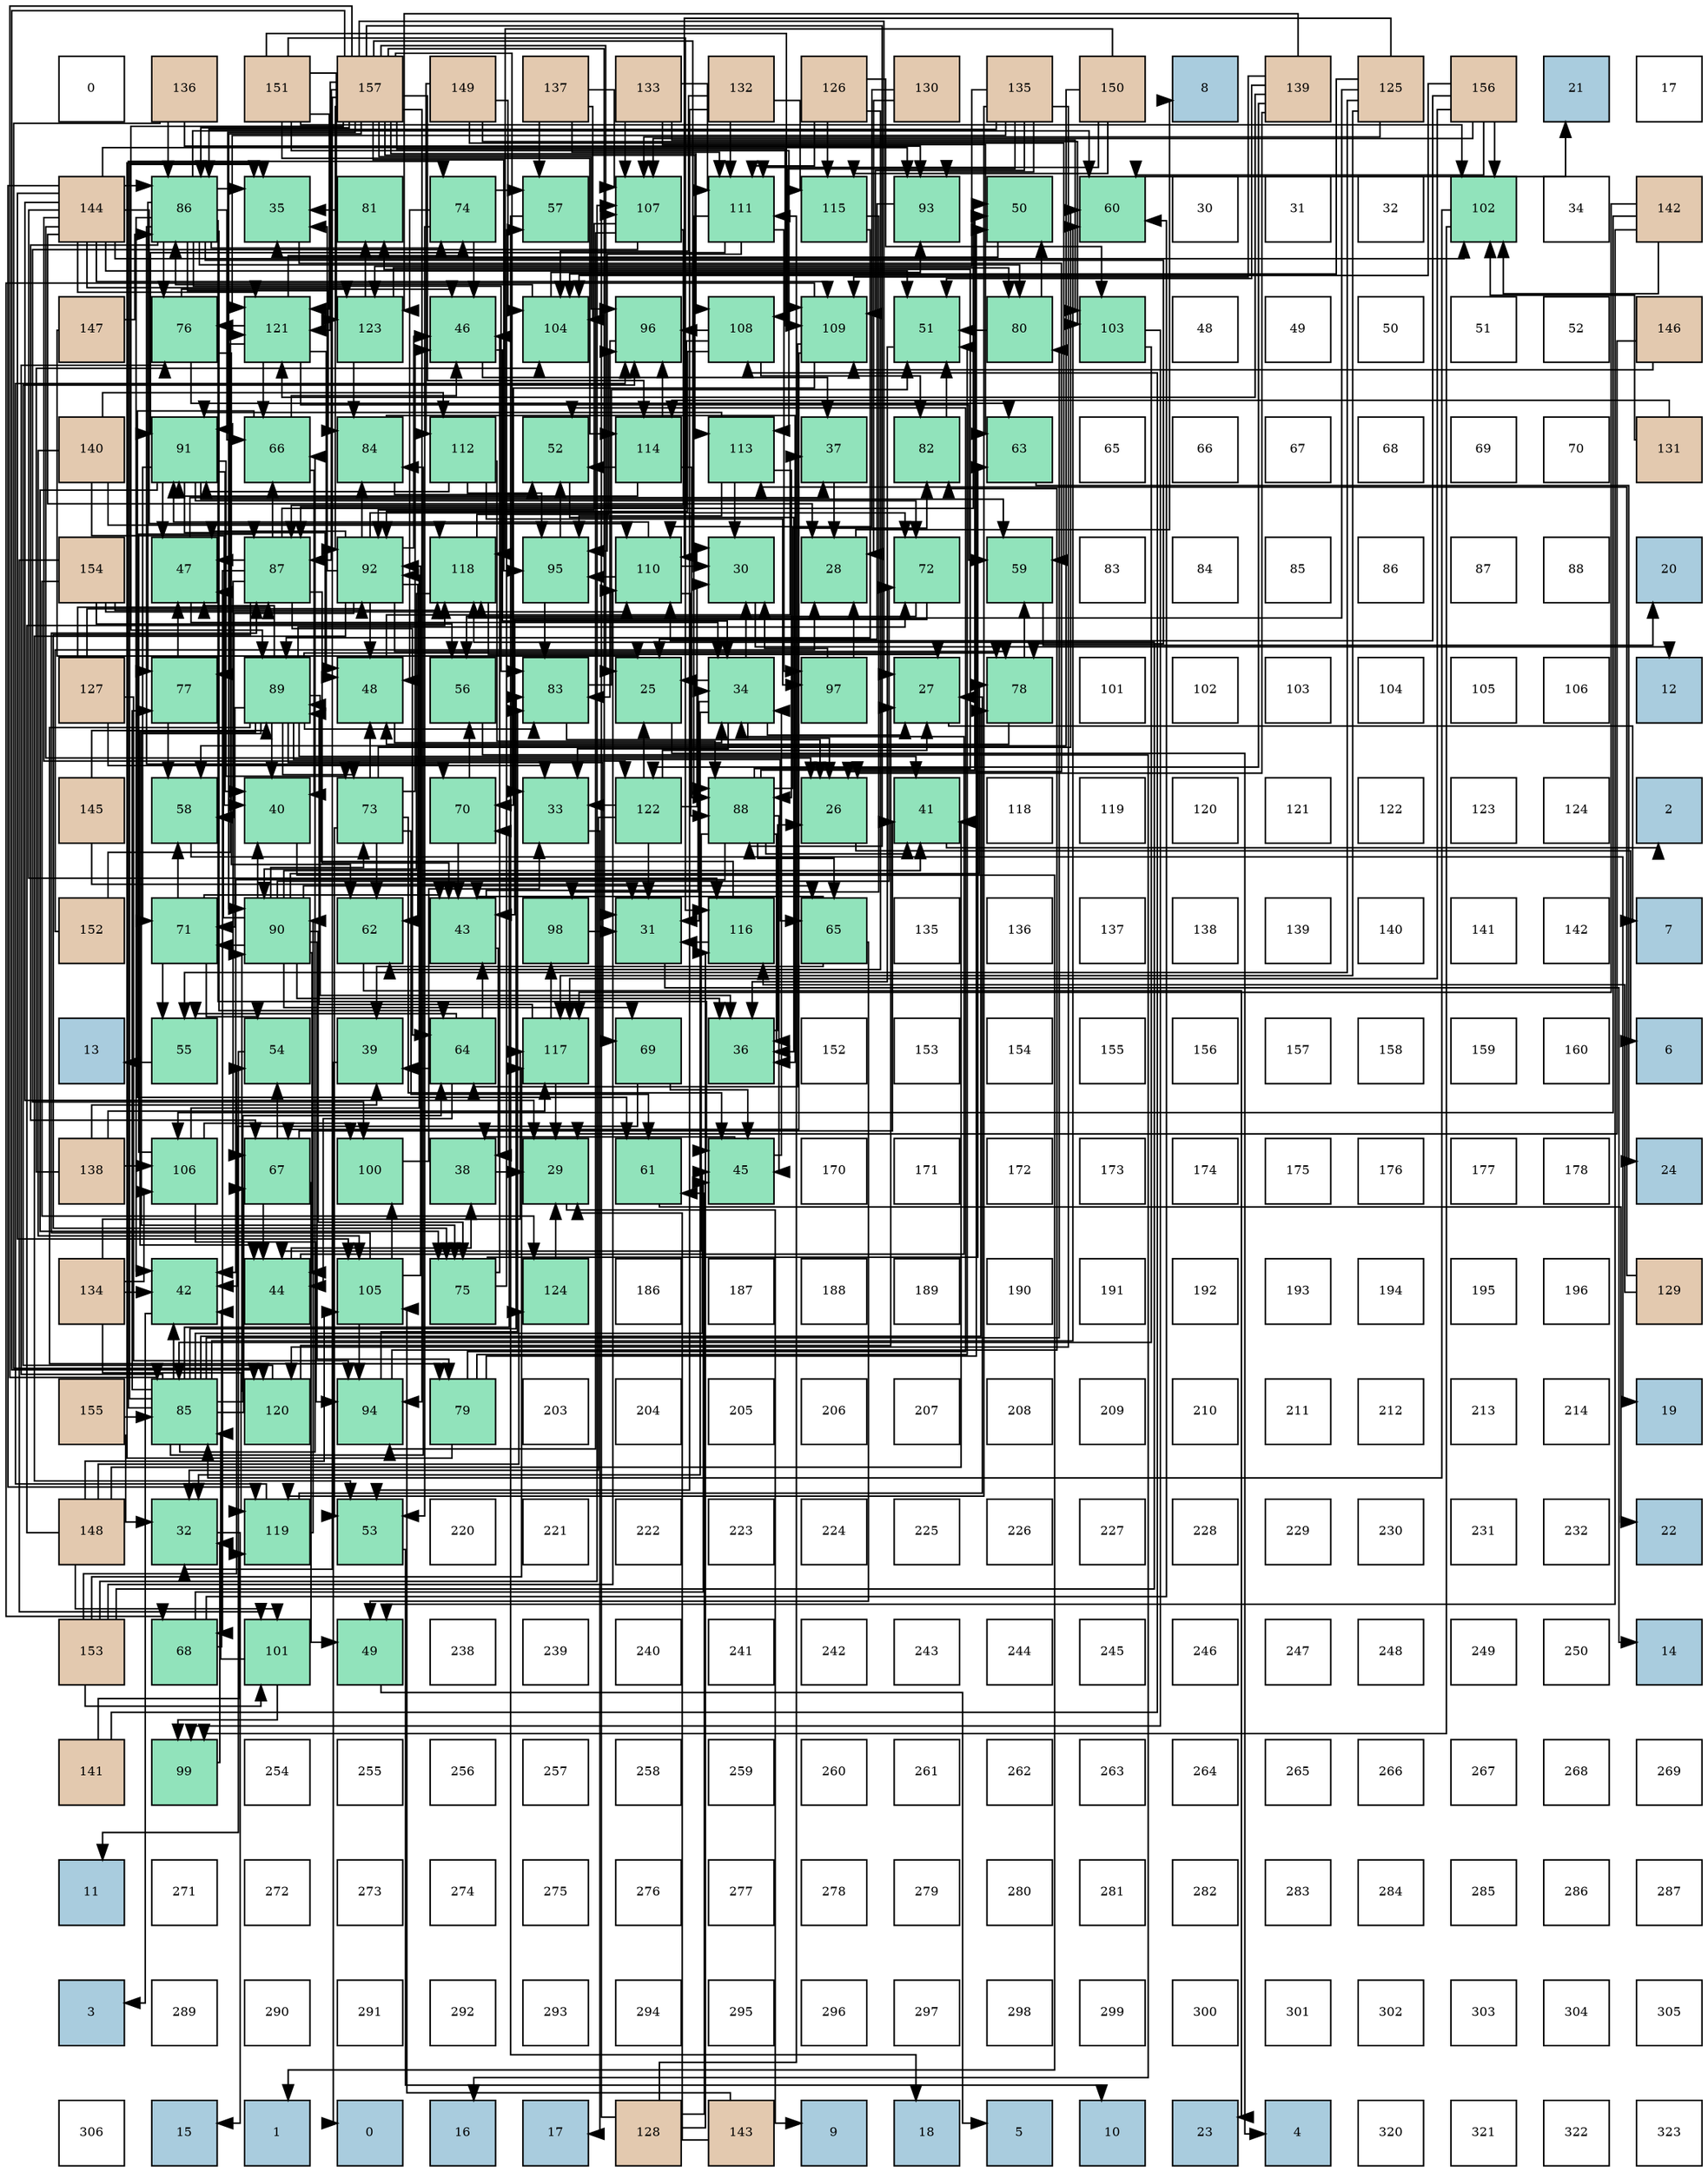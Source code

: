 digraph layout{
 rankdir=TB;
 splines=ortho;
 node [style=filled shape=square fixedsize=true width=0.6];
0[label="0", fontsize=8, fillcolor="#ffffff"];
1[label="136", fontsize=8, fillcolor="#e3c9af"];
2[label="151", fontsize=8, fillcolor="#e3c9af"];
3[label="157", fontsize=8, fillcolor="#e3c9af"];
4[label="149", fontsize=8, fillcolor="#e3c9af"];
5[label="137", fontsize=8, fillcolor="#e3c9af"];
6[label="133", fontsize=8, fillcolor="#e3c9af"];
7[label="132", fontsize=8, fillcolor="#e3c9af"];
8[label="126", fontsize=8, fillcolor="#e3c9af"];
9[label="130", fontsize=8, fillcolor="#e3c9af"];
10[label="135", fontsize=8, fillcolor="#e3c9af"];
11[label="150", fontsize=8, fillcolor="#e3c9af"];
12[label="8", fontsize=8, fillcolor="#a9ccde"];
13[label="139", fontsize=8, fillcolor="#e3c9af"];
14[label="125", fontsize=8, fillcolor="#e3c9af"];
15[label="156", fontsize=8, fillcolor="#e3c9af"];
16[label="21", fontsize=8, fillcolor="#a9ccde"];
17[label="17", fontsize=8, fillcolor="#ffffff"];
18[label="144", fontsize=8, fillcolor="#e3c9af"];
19[label="86", fontsize=8, fillcolor="#91e3bb"];
20[label="35", fontsize=8, fillcolor="#91e3bb"];
21[label="81", fontsize=8, fillcolor="#91e3bb"];
22[label="74", fontsize=8, fillcolor="#91e3bb"];
23[label="57", fontsize=8, fillcolor="#91e3bb"];
24[label="107", fontsize=8, fillcolor="#91e3bb"];
25[label="111", fontsize=8, fillcolor="#91e3bb"];
26[label="115", fontsize=8, fillcolor="#91e3bb"];
27[label="93", fontsize=8, fillcolor="#91e3bb"];
28[label="50", fontsize=8, fillcolor="#91e3bb"];
29[label="60", fontsize=8, fillcolor="#91e3bb"];
30[label="30", fontsize=8, fillcolor="#ffffff"];
31[label="31", fontsize=8, fillcolor="#ffffff"];
32[label="32", fontsize=8, fillcolor="#ffffff"];
33[label="102", fontsize=8, fillcolor="#91e3bb"];
34[label="34", fontsize=8, fillcolor="#ffffff"];
35[label="142", fontsize=8, fillcolor="#e3c9af"];
36[label="147", fontsize=8, fillcolor="#e3c9af"];
37[label="76", fontsize=8, fillcolor="#91e3bb"];
38[label="121", fontsize=8, fillcolor="#91e3bb"];
39[label="123", fontsize=8, fillcolor="#91e3bb"];
40[label="46", fontsize=8, fillcolor="#91e3bb"];
41[label="104", fontsize=8, fillcolor="#91e3bb"];
42[label="96", fontsize=8, fillcolor="#91e3bb"];
43[label="108", fontsize=8, fillcolor="#91e3bb"];
44[label="109", fontsize=8, fillcolor="#91e3bb"];
45[label="51", fontsize=8, fillcolor="#91e3bb"];
46[label="80", fontsize=8, fillcolor="#91e3bb"];
47[label="103", fontsize=8, fillcolor="#91e3bb"];
48[label="48", fontsize=8, fillcolor="#ffffff"];
49[label="49", fontsize=8, fillcolor="#ffffff"];
50[label="50", fontsize=8, fillcolor="#ffffff"];
51[label="51", fontsize=8, fillcolor="#ffffff"];
52[label="52", fontsize=8, fillcolor="#ffffff"];
53[label="146", fontsize=8, fillcolor="#e3c9af"];
54[label="140", fontsize=8, fillcolor="#e3c9af"];
55[label="91", fontsize=8, fillcolor="#91e3bb"];
56[label="66", fontsize=8, fillcolor="#91e3bb"];
57[label="84", fontsize=8, fillcolor="#91e3bb"];
58[label="112", fontsize=8, fillcolor="#91e3bb"];
59[label="52", fontsize=8, fillcolor="#91e3bb"];
60[label="114", fontsize=8, fillcolor="#91e3bb"];
61[label="113", fontsize=8, fillcolor="#91e3bb"];
62[label="37", fontsize=8, fillcolor="#91e3bb"];
63[label="82", fontsize=8, fillcolor="#91e3bb"];
64[label="63", fontsize=8, fillcolor="#91e3bb"];
65[label="65", fontsize=8, fillcolor="#ffffff"];
66[label="66", fontsize=8, fillcolor="#ffffff"];
67[label="67", fontsize=8, fillcolor="#ffffff"];
68[label="68", fontsize=8, fillcolor="#ffffff"];
69[label="69", fontsize=8, fillcolor="#ffffff"];
70[label="70", fontsize=8, fillcolor="#ffffff"];
71[label="131", fontsize=8, fillcolor="#e3c9af"];
72[label="154", fontsize=8, fillcolor="#e3c9af"];
73[label="47", fontsize=8, fillcolor="#91e3bb"];
74[label="87", fontsize=8, fillcolor="#91e3bb"];
75[label="92", fontsize=8, fillcolor="#91e3bb"];
76[label="118", fontsize=8, fillcolor="#91e3bb"];
77[label="95", fontsize=8, fillcolor="#91e3bb"];
78[label="110", fontsize=8, fillcolor="#91e3bb"];
79[label="30", fontsize=8, fillcolor="#91e3bb"];
80[label="28", fontsize=8, fillcolor="#91e3bb"];
81[label="72", fontsize=8, fillcolor="#91e3bb"];
82[label="59", fontsize=8, fillcolor="#91e3bb"];
83[label="83", fontsize=8, fillcolor="#ffffff"];
84[label="84", fontsize=8, fillcolor="#ffffff"];
85[label="85", fontsize=8, fillcolor="#ffffff"];
86[label="86", fontsize=8, fillcolor="#ffffff"];
87[label="87", fontsize=8, fillcolor="#ffffff"];
88[label="88", fontsize=8, fillcolor="#ffffff"];
89[label="20", fontsize=8, fillcolor="#a9ccde"];
90[label="127", fontsize=8, fillcolor="#e3c9af"];
91[label="77", fontsize=8, fillcolor="#91e3bb"];
92[label="89", fontsize=8, fillcolor="#91e3bb"];
93[label="48", fontsize=8, fillcolor="#91e3bb"];
94[label="56", fontsize=8, fillcolor="#91e3bb"];
95[label="83", fontsize=8, fillcolor="#91e3bb"];
96[label="25", fontsize=8, fillcolor="#91e3bb"];
97[label="34", fontsize=8, fillcolor="#91e3bb"];
98[label="97", fontsize=8, fillcolor="#91e3bb"];
99[label="27", fontsize=8, fillcolor="#91e3bb"];
100[label="78", fontsize=8, fillcolor="#91e3bb"];
101[label="101", fontsize=8, fillcolor="#ffffff"];
102[label="102", fontsize=8, fillcolor="#ffffff"];
103[label="103", fontsize=8, fillcolor="#ffffff"];
104[label="104", fontsize=8, fillcolor="#ffffff"];
105[label="105", fontsize=8, fillcolor="#ffffff"];
106[label="106", fontsize=8, fillcolor="#ffffff"];
107[label="12", fontsize=8, fillcolor="#a9ccde"];
108[label="145", fontsize=8, fillcolor="#e3c9af"];
109[label="58", fontsize=8, fillcolor="#91e3bb"];
110[label="40", fontsize=8, fillcolor="#91e3bb"];
111[label="73", fontsize=8, fillcolor="#91e3bb"];
112[label="70", fontsize=8, fillcolor="#91e3bb"];
113[label="33", fontsize=8, fillcolor="#91e3bb"];
114[label="122", fontsize=8, fillcolor="#91e3bb"];
115[label="88", fontsize=8, fillcolor="#91e3bb"];
116[label="26", fontsize=8, fillcolor="#91e3bb"];
117[label="41", fontsize=8, fillcolor="#91e3bb"];
118[label="118", fontsize=8, fillcolor="#ffffff"];
119[label="119", fontsize=8, fillcolor="#ffffff"];
120[label="120", fontsize=8, fillcolor="#ffffff"];
121[label="121", fontsize=8, fillcolor="#ffffff"];
122[label="122", fontsize=8, fillcolor="#ffffff"];
123[label="123", fontsize=8, fillcolor="#ffffff"];
124[label="124", fontsize=8, fillcolor="#ffffff"];
125[label="2", fontsize=8, fillcolor="#a9ccde"];
126[label="152", fontsize=8, fillcolor="#e3c9af"];
127[label="71", fontsize=8, fillcolor="#91e3bb"];
128[label="90", fontsize=8, fillcolor="#91e3bb"];
129[label="62", fontsize=8, fillcolor="#91e3bb"];
130[label="43", fontsize=8, fillcolor="#91e3bb"];
131[label="98", fontsize=8, fillcolor="#91e3bb"];
132[label="31", fontsize=8, fillcolor="#91e3bb"];
133[label="116", fontsize=8, fillcolor="#91e3bb"];
134[label="65", fontsize=8, fillcolor="#91e3bb"];
135[label="135", fontsize=8, fillcolor="#ffffff"];
136[label="136", fontsize=8, fillcolor="#ffffff"];
137[label="137", fontsize=8, fillcolor="#ffffff"];
138[label="138", fontsize=8, fillcolor="#ffffff"];
139[label="139", fontsize=8, fillcolor="#ffffff"];
140[label="140", fontsize=8, fillcolor="#ffffff"];
141[label="141", fontsize=8, fillcolor="#ffffff"];
142[label="142", fontsize=8, fillcolor="#ffffff"];
143[label="7", fontsize=8, fillcolor="#a9ccde"];
144[label="13", fontsize=8, fillcolor="#a9ccde"];
145[label="55", fontsize=8, fillcolor="#91e3bb"];
146[label="54", fontsize=8, fillcolor="#91e3bb"];
147[label="39", fontsize=8, fillcolor="#91e3bb"];
148[label="64", fontsize=8, fillcolor="#91e3bb"];
149[label="117", fontsize=8, fillcolor="#91e3bb"];
150[label="69", fontsize=8, fillcolor="#91e3bb"];
151[label="36", fontsize=8, fillcolor="#91e3bb"];
152[label="152", fontsize=8, fillcolor="#ffffff"];
153[label="153", fontsize=8, fillcolor="#ffffff"];
154[label="154", fontsize=8, fillcolor="#ffffff"];
155[label="155", fontsize=8, fillcolor="#ffffff"];
156[label="156", fontsize=8, fillcolor="#ffffff"];
157[label="157", fontsize=8, fillcolor="#ffffff"];
158[label="158", fontsize=8, fillcolor="#ffffff"];
159[label="159", fontsize=8, fillcolor="#ffffff"];
160[label="160", fontsize=8, fillcolor="#ffffff"];
161[label="6", fontsize=8, fillcolor="#a9ccde"];
162[label="138", fontsize=8, fillcolor="#e3c9af"];
163[label="106", fontsize=8, fillcolor="#91e3bb"];
164[label="67", fontsize=8, fillcolor="#91e3bb"];
165[label="100", fontsize=8, fillcolor="#91e3bb"];
166[label="38", fontsize=8, fillcolor="#91e3bb"];
167[label="29", fontsize=8, fillcolor="#91e3bb"];
168[label="61", fontsize=8, fillcolor="#91e3bb"];
169[label="45", fontsize=8, fillcolor="#91e3bb"];
170[label="170", fontsize=8, fillcolor="#ffffff"];
171[label="171", fontsize=8, fillcolor="#ffffff"];
172[label="172", fontsize=8, fillcolor="#ffffff"];
173[label="173", fontsize=8, fillcolor="#ffffff"];
174[label="174", fontsize=8, fillcolor="#ffffff"];
175[label="175", fontsize=8, fillcolor="#ffffff"];
176[label="176", fontsize=8, fillcolor="#ffffff"];
177[label="177", fontsize=8, fillcolor="#ffffff"];
178[label="178", fontsize=8, fillcolor="#ffffff"];
179[label="24", fontsize=8, fillcolor="#a9ccde"];
180[label="134", fontsize=8, fillcolor="#e3c9af"];
181[label="42", fontsize=8, fillcolor="#91e3bb"];
182[label="44", fontsize=8, fillcolor="#91e3bb"];
183[label="105", fontsize=8, fillcolor="#91e3bb"];
184[label="75", fontsize=8, fillcolor="#91e3bb"];
185[label="124", fontsize=8, fillcolor="#91e3bb"];
186[label="186", fontsize=8, fillcolor="#ffffff"];
187[label="187", fontsize=8, fillcolor="#ffffff"];
188[label="188", fontsize=8, fillcolor="#ffffff"];
189[label="189", fontsize=8, fillcolor="#ffffff"];
190[label="190", fontsize=8, fillcolor="#ffffff"];
191[label="191", fontsize=8, fillcolor="#ffffff"];
192[label="192", fontsize=8, fillcolor="#ffffff"];
193[label="193", fontsize=8, fillcolor="#ffffff"];
194[label="194", fontsize=8, fillcolor="#ffffff"];
195[label="195", fontsize=8, fillcolor="#ffffff"];
196[label="196", fontsize=8, fillcolor="#ffffff"];
197[label="129", fontsize=8, fillcolor="#e3c9af"];
198[label="155", fontsize=8, fillcolor="#e3c9af"];
199[label="85", fontsize=8, fillcolor="#91e3bb"];
200[label="120", fontsize=8, fillcolor="#91e3bb"];
201[label="94", fontsize=8, fillcolor="#91e3bb"];
202[label="79", fontsize=8, fillcolor="#91e3bb"];
203[label="203", fontsize=8, fillcolor="#ffffff"];
204[label="204", fontsize=8, fillcolor="#ffffff"];
205[label="205", fontsize=8, fillcolor="#ffffff"];
206[label="206", fontsize=8, fillcolor="#ffffff"];
207[label="207", fontsize=8, fillcolor="#ffffff"];
208[label="208", fontsize=8, fillcolor="#ffffff"];
209[label="209", fontsize=8, fillcolor="#ffffff"];
210[label="210", fontsize=8, fillcolor="#ffffff"];
211[label="211", fontsize=8, fillcolor="#ffffff"];
212[label="212", fontsize=8, fillcolor="#ffffff"];
213[label="213", fontsize=8, fillcolor="#ffffff"];
214[label="214", fontsize=8, fillcolor="#ffffff"];
215[label="19", fontsize=8, fillcolor="#a9ccde"];
216[label="148", fontsize=8, fillcolor="#e3c9af"];
217[label="32", fontsize=8, fillcolor="#91e3bb"];
218[label="119", fontsize=8, fillcolor="#91e3bb"];
219[label="53", fontsize=8, fillcolor="#91e3bb"];
220[label="220", fontsize=8, fillcolor="#ffffff"];
221[label="221", fontsize=8, fillcolor="#ffffff"];
222[label="222", fontsize=8, fillcolor="#ffffff"];
223[label="223", fontsize=8, fillcolor="#ffffff"];
224[label="224", fontsize=8, fillcolor="#ffffff"];
225[label="225", fontsize=8, fillcolor="#ffffff"];
226[label="226", fontsize=8, fillcolor="#ffffff"];
227[label="227", fontsize=8, fillcolor="#ffffff"];
228[label="228", fontsize=8, fillcolor="#ffffff"];
229[label="229", fontsize=8, fillcolor="#ffffff"];
230[label="230", fontsize=8, fillcolor="#ffffff"];
231[label="231", fontsize=8, fillcolor="#ffffff"];
232[label="232", fontsize=8, fillcolor="#ffffff"];
233[label="22", fontsize=8, fillcolor="#a9ccde"];
234[label="153", fontsize=8, fillcolor="#e3c9af"];
235[label="68", fontsize=8, fillcolor="#91e3bb"];
236[label="101", fontsize=8, fillcolor="#91e3bb"];
237[label="49", fontsize=8, fillcolor="#91e3bb"];
238[label="238", fontsize=8, fillcolor="#ffffff"];
239[label="239", fontsize=8, fillcolor="#ffffff"];
240[label="240", fontsize=8, fillcolor="#ffffff"];
241[label="241", fontsize=8, fillcolor="#ffffff"];
242[label="242", fontsize=8, fillcolor="#ffffff"];
243[label="243", fontsize=8, fillcolor="#ffffff"];
244[label="244", fontsize=8, fillcolor="#ffffff"];
245[label="245", fontsize=8, fillcolor="#ffffff"];
246[label="246", fontsize=8, fillcolor="#ffffff"];
247[label="247", fontsize=8, fillcolor="#ffffff"];
248[label="248", fontsize=8, fillcolor="#ffffff"];
249[label="249", fontsize=8, fillcolor="#ffffff"];
250[label="250", fontsize=8, fillcolor="#ffffff"];
251[label="14", fontsize=8, fillcolor="#a9ccde"];
252[label="141", fontsize=8, fillcolor="#e3c9af"];
253[label="99", fontsize=8, fillcolor="#91e3bb"];
254[label="254", fontsize=8, fillcolor="#ffffff"];
255[label="255", fontsize=8, fillcolor="#ffffff"];
256[label="256", fontsize=8, fillcolor="#ffffff"];
257[label="257", fontsize=8, fillcolor="#ffffff"];
258[label="258", fontsize=8, fillcolor="#ffffff"];
259[label="259", fontsize=8, fillcolor="#ffffff"];
260[label="260", fontsize=8, fillcolor="#ffffff"];
261[label="261", fontsize=8, fillcolor="#ffffff"];
262[label="262", fontsize=8, fillcolor="#ffffff"];
263[label="263", fontsize=8, fillcolor="#ffffff"];
264[label="264", fontsize=8, fillcolor="#ffffff"];
265[label="265", fontsize=8, fillcolor="#ffffff"];
266[label="266", fontsize=8, fillcolor="#ffffff"];
267[label="267", fontsize=8, fillcolor="#ffffff"];
268[label="268", fontsize=8, fillcolor="#ffffff"];
269[label="269", fontsize=8, fillcolor="#ffffff"];
270[label="11", fontsize=8, fillcolor="#a9ccde"];
271[label="271", fontsize=8, fillcolor="#ffffff"];
272[label="272", fontsize=8, fillcolor="#ffffff"];
273[label="273", fontsize=8, fillcolor="#ffffff"];
274[label="274", fontsize=8, fillcolor="#ffffff"];
275[label="275", fontsize=8, fillcolor="#ffffff"];
276[label="276", fontsize=8, fillcolor="#ffffff"];
277[label="277", fontsize=8, fillcolor="#ffffff"];
278[label="278", fontsize=8, fillcolor="#ffffff"];
279[label="279", fontsize=8, fillcolor="#ffffff"];
280[label="280", fontsize=8, fillcolor="#ffffff"];
281[label="281", fontsize=8, fillcolor="#ffffff"];
282[label="282", fontsize=8, fillcolor="#ffffff"];
283[label="283", fontsize=8, fillcolor="#ffffff"];
284[label="284", fontsize=8, fillcolor="#ffffff"];
285[label="285", fontsize=8, fillcolor="#ffffff"];
286[label="286", fontsize=8, fillcolor="#ffffff"];
287[label="287", fontsize=8, fillcolor="#ffffff"];
288[label="3", fontsize=8, fillcolor="#a9ccde"];
289[label="289", fontsize=8, fillcolor="#ffffff"];
290[label="290", fontsize=8, fillcolor="#ffffff"];
291[label="291", fontsize=8, fillcolor="#ffffff"];
292[label="292", fontsize=8, fillcolor="#ffffff"];
293[label="293", fontsize=8, fillcolor="#ffffff"];
294[label="294", fontsize=8, fillcolor="#ffffff"];
295[label="295", fontsize=8, fillcolor="#ffffff"];
296[label="296", fontsize=8, fillcolor="#ffffff"];
297[label="297", fontsize=8, fillcolor="#ffffff"];
298[label="298", fontsize=8, fillcolor="#ffffff"];
299[label="299", fontsize=8, fillcolor="#ffffff"];
300[label="300", fontsize=8, fillcolor="#ffffff"];
301[label="301", fontsize=8, fillcolor="#ffffff"];
302[label="302", fontsize=8, fillcolor="#ffffff"];
303[label="303", fontsize=8, fillcolor="#ffffff"];
304[label="304", fontsize=8, fillcolor="#ffffff"];
305[label="305", fontsize=8, fillcolor="#ffffff"];
306[label="306", fontsize=8, fillcolor="#ffffff"];
307[label="15", fontsize=8, fillcolor="#a9ccde"];
308[label="1", fontsize=8, fillcolor="#a9ccde"];
309[label="0", fontsize=8, fillcolor="#a9ccde"];
310[label="16", fontsize=8, fillcolor="#a9ccde"];
311[label="17", fontsize=8, fillcolor="#a9ccde"];
312[label="128", fontsize=8, fillcolor="#e3c9af"];
313[label="143", fontsize=8, fillcolor="#e3c9af"];
314[label="9", fontsize=8, fillcolor="#a9ccde"];
315[label="18", fontsize=8, fillcolor="#a9ccde"];
316[label="5", fontsize=8, fillcolor="#a9ccde"];
317[label="10", fontsize=8, fillcolor="#a9ccde"];
318[label="23", fontsize=8, fillcolor="#a9ccde"];
319[label="4", fontsize=8, fillcolor="#a9ccde"];
320[label="320", fontsize=8, fillcolor="#ffffff"];
321[label="321", fontsize=8, fillcolor="#ffffff"];
322[label="322", fontsize=8, fillcolor="#ffffff"];
323[label="323", fontsize=8, fillcolor="#ffffff"];
edge [constraint=false, style=vis];96 -> 319;
116 -> 161;
99 -> 143;
80 -> 12;
167 -> 314;
79 -> 107;
132 -> 251;
217 -> 307;
113 -> 311;
97 -> 96;
97 -> 116;
97 -> 99;
97 -> 79;
97 -> 132;
97 -> 217;
97 -> 113;
20 -> 116;
151 -> 116;
62 -> 80;
166 -> 167;
147 -> 309;
110 -> 308;
117 -> 125;
181 -> 288;
130 -> 97;
130 -> 166;
182 -> 97;
182 -> 166;
169 -> 97;
169 -> 166;
40 -> 97;
40 -> 62;
73 -> 97;
73 -> 62;
93 -> 97;
93 -> 62;
237 -> 316;
28 -> 20;
45 -> 151;
59 -> 151;
219 -> 317;
146 -> 270;
145 -> 144;
94 -> 310;
23 -> 315;
109 -> 215;
82 -> 89;
29 -> 16;
168 -> 233;
129 -> 318;
64 -> 179;
148 -> 147;
148 -> 130;
148 -> 182;
148 -> 145;
134 -> 147;
134 -> 130;
134 -> 237;
56 -> 110;
56 -> 40;
56 -> 168;
164 -> 117;
164 -> 182;
164 -> 237;
164 -> 146;
235 -> 181;
235 -> 169;
235 -> 29;
150 -> 181;
150 -> 169;
112 -> 130;
112 -> 94;
127 -> 130;
127 -> 146;
127 -> 145;
127 -> 109;
81 -> 130;
81 -> 94;
111 -> 169;
111 -> 40;
111 -> 93;
111 -> 219;
111 -> 29;
111 -> 168;
111 -> 129;
22 -> 40;
22 -> 93;
22 -> 219;
22 -> 23;
184 -> 40;
184 -> 23;
184 -> 64;
37 -> 40;
37 -> 129;
37 -> 64;
91 -> 73;
91 -> 109;
100 -> 93;
100 -> 82;
202 -> 20;
202 -> 28;
202 -> 45;
202 -> 59;
46 -> 28;
46 -> 45;
21 -> 20;
63 -> 45;
95 -> 116;
95 -> 45;
57 -> 151;
57 -> 59;
199 -> 20;
199 -> 181;
199 -> 169;
199 -> 29;
199 -> 148;
199 -> 56;
199 -> 164;
199 -> 112;
199 -> 22;
199 -> 37;
199 -> 91;
199 -> 100;
199 -> 46;
199 -> 95;
199 -> 57;
19 -> 20;
19 -> 181;
19 -> 169;
19 -> 29;
19 -> 148;
19 -> 56;
19 -> 164;
19 -> 112;
19 -> 22;
19 -> 37;
19 -> 91;
19 -> 100;
19 -> 46;
19 -> 95;
19 -> 57;
74 -> 130;
74 -> 73;
74 -> 28;
74 -> 148;
74 -> 56;
74 -> 164;
74 -> 235;
74 -> 184;
115 -> 151;
115 -> 117;
115 -> 181;
115 -> 182;
115 -> 169;
115 -> 28;
115 -> 134;
115 -> 21;
115 -> 63;
92 -> 151;
92 -> 110;
92 -> 117;
92 -> 182;
92 -> 73;
92 -> 134;
92 -> 150;
92 -> 127;
92 -> 81;
92 -> 111;
92 -> 184;
92 -> 100;
92 -> 202;
92 -> 95;
128 -> 151;
128 -> 110;
128 -> 117;
128 -> 182;
128 -> 73;
128 -> 134;
128 -> 150;
128 -> 127;
128 -> 81;
128 -> 111;
128 -> 184;
128 -> 100;
128 -> 202;
55 -> 110;
55 -> 73;
55 -> 93;
55 -> 82;
55 -> 127;
55 -> 81;
55 -> 111;
55 -> 184;
75 -> 20;
75 -> 40;
75 -> 73;
75 -> 93;
75 -> 219;
75 -> 109;
75 -> 129;
75 -> 81;
75 -> 100;
75 -> 57;
27 -> 96;
201 -> 63;
201 -> 95;
77 -> 59;
77 -> 95;
42 -> 95;
98 -> 80;
98 -> 79;
131 -> 132;
253 -> 217;
165 -> 113;
236 -> 199;
236 -> 253;
33 -> 199;
33 -> 253;
47 -> 199;
47 -> 253;
41 -> 19;
41 -> 27;
183 -> 74;
183 -> 75;
183 -> 201;
183 -> 165;
163 -> 74;
163 -> 75;
163 -> 201;
163 -> 165;
24 -> 74;
24 -> 75;
24 -> 201;
24 -> 165;
43 -> 63;
43 -> 74;
43 -> 75;
43 -> 42;
44 -> 148;
44 -> 164;
44 -> 235;
44 -> 112;
78 -> 79;
78 -> 115;
78 -> 55;
78 -> 77;
25 -> 115;
25 -> 55;
25 -> 77;
25 -> 98;
58 -> 115;
58 -> 55;
58 -> 77;
58 -> 98;
61 -> 79;
61 -> 115;
61 -> 55;
61 -> 77;
60 -> 59;
60 -> 115;
60 -> 55;
60 -> 42;
26 -> 92;
26 -> 131;
133 -> 132;
133 -> 92;
149 -> 167;
149 -> 92;
149 -> 131;
76 -> 99;
76 -> 128;
76 -> 42;
218 -> 99;
218 -> 128;
218 -> 42;
200 -> 99;
200 -> 128;
200 -> 42;
38 -> 93;
38 -> 82;
38 -> 56;
38 -> 22;
38 -> 37;
38 -> 91;
114 -> 96;
114 -> 99;
114 -> 79;
114 -> 132;
114 -> 217;
114 -> 113;
39 -> 46;
39 -> 21;
39 -> 57;
185 -> 167;
14 -> 145;
14 -> 41;
14 -> 24;
14 -> 78;
14 -> 149;
14 -> 76;
8 -> 129;
8 -> 47;
8 -> 25;
8 -> 26;
90 -> 113;
90 -> 74;
90 -> 75;
90 -> 201;
312 -> 168;
312 -> 24;
312 -> 25;
312 -> 133;
197 -> 61;
197 -> 133;
9 -> 80;
9 -> 78;
71 -> 33;
71 -> 60;
7 -> 219;
7 -> 41;
7 -> 25;
7 -> 26;
6 -> 64;
6 -> 47;
6 -> 24;
6 -> 25;
180 -> 181;
180 -> 163;
180 -> 149;
180 -> 218;
10 -> 19;
10 -> 27;
10 -> 43;
10 -> 44;
10 -> 218;
10 -> 200;
10 -> 38;
10 -> 39;
1 -> 19;
1 -> 27;
1 -> 200;
5 -> 23;
5 -> 41;
5 -> 24;
5 -> 25;
162 -> 147;
162 -> 41;
162 -> 163;
162 -> 149;
13 -> 116;
13 -> 45;
13 -> 44;
13 -> 38;
13 -> 114;
13 -> 39;
54 -> 110;
54 -> 183;
54 -> 58;
54 -> 76;
252 -> 43;
252 -> 218;
35 -> 237;
35 -> 33;
35 -> 163;
35 -> 149;
313 -> 167;
313 -> 183;
18 -> 116;
18 -> 80;
18 -> 167;
18 -> 45;
18 -> 19;
18 -> 27;
18 -> 33;
18 -> 183;
18 -> 44;
18 -> 78;
18 -> 133;
18 -> 218;
18 -> 38;
18 -> 114;
18 -> 39;
108 -> 132;
108 -> 92;
53 -> 167;
53 -> 44;
36 -> 96;
36 -> 19;
216 -> 117;
216 -> 236;
216 -> 183;
216 -> 76;
216 -> 185;
4 -> 82;
4 -> 47;
4 -> 41;
4 -> 58;
11 -> 109;
11 -> 25;
11 -> 26;
11 -> 76;
2 -> 33;
2 -> 44;
2 -> 61;
2 -> 60;
2 -> 133;
2 -> 38;
2 -> 39;
126 -> 80;
126 -> 38;
234 -> 146;
234 -> 236;
234 -> 24;
234 -> 78;
234 -> 149;
234 -> 76;
72 -> 94;
72 -> 236;
72 -> 78;
72 -> 76;
72 -> 185;
198 -> 217;
198 -> 199;
15 -> 29;
15 -> 33;
15 -> 41;
15 -> 24;
15 -> 78;
15 -> 149;
3 -> 96;
3 -> 99;
3 -> 79;
3 -> 132;
3 -> 217;
3 -> 113;
3 -> 199;
3 -> 19;
3 -> 74;
3 -> 115;
3 -> 92;
3 -> 128;
3 -> 55;
3 -> 75;
3 -> 201;
3 -> 77;
3 -> 42;
3 -> 43;
3 -> 44;
3 -> 61;
3 -> 60;
3 -> 200;
3 -> 38;
edge [constraint=true, style=invis];
0 -> 18 -> 36 -> 54 -> 72 -> 90 -> 108 -> 126 -> 144 -> 162 -> 180 -> 198 -> 216 -> 234 -> 252 -> 270 -> 288 -> 306;
1 -> 19 -> 37 -> 55 -> 73 -> 91 -> 109 -> 127 -> 145 -> 163 -> 181 -> 199 -> 217 -> 235 -> 253 -> 271 -> 289 -> 307;
2 -> 20 -> 38 -> 56 -> 74 -> 92 -> 110 -> 128 -> 146 -> 164 -> 182 -> 200 -> 218 -> 236 -> 254 -> 272 -> 290 -> 308;
3 -> 21 -> 39 -> 57 -> 75 -> 93 -> 111 -> 129 -> 147 -> 165 -> 183 -> 201 -> 219 -> 237 -> 255 -> 273 -> 291 -> 309;
4 -> 22 -> 40 -> 58 -> 76 -> 94 -> 112 -> 130 -> 148 -> 166 -> 184 -> 202 -> 220 -> 238 -> 256 -> 274 -> 292 -> 310;
5 -> 23 -> 41 -> 59 -> 77 -> 95 -> 113 -> 131 -> 149 -> 167 -> 185 -> 203 -> 221 -> 239 -> 257 -> 275 -> 293 -> 311;
6 -> 24 -> 42 -> 60 -> 78 -> 96 -> 114 -> 132 -> 150 -> 168 -> 186 -> 204 -> 222 -> 240 -> 258 -> 276 -> 294 -> 312;
7 -> 25 -> 43 -> 61 -> 79 -> 97 -> 115 -> 133 -> 151 -> 169 -> 187 -> 205 -> 223 -> 241 -> 259 -> 277 -> 295 -> 313;
8 -> 26 -> 44 -> 62 -> 80 -> 98 -> 116 -> 134 -> 152 -> 170 -> 188 -> 206 -> 224 -> 242 -> 260 -> 278 -> 296 -> 314;
9 -> 27 -> 45 -> 63 -> 81 -> 99 -> 117 -> 135 -> 153 -> 171 -> 189 -> 207 -> 225 -> 243 -> 261 -> 279 -> 297 -> 315;
10 -> 28 -> 46 -> 64 -> 82 -> 100 -> 118 -> 136 -> 154 -> 172 -> 190 -> 208 -> 226 -> 244 -> 262 -> 280 -> 298 -> 316;
11 -> 29 -> 47 -> 65 -> 83 -> 101 -> 119 -> 137 -> 155 -> 173 -> 191 -> 209 -> 227 -> 245 -> 263 -> 281 -> 299 -> 317;
12 -> 30 -> 48 -> 66 -> 84 -> 102 -> 120 -> 138 -> 156 -> 174 -> 192 -> 210 -> 228 -> 246 -> 264 -> 282 -> 300 -> 318;
13 -> 31 -> 49 -> 67 -> 85 -> 103 -> 121 -> 139 -> 157 -> 175 -> 193 -> 211 -> 229 -> 247 -> 265 -> 283 -> 301 -> 319;
14 -> 32 -> 50 -> 68 -> 86 -> 104 -> 122 -> 140 -> 158 -> 176 -> 194 -> 212 -> 230 -> 248 -> 266 -> 284 -> 302 -> 320;
15 -> 33 -> 51 -> 69 -> 87 -> 105 -> 123 -> 141 -> 159 -> 177 -> 195 -> 213 -> 231 -> 249 -> 267 -> 285 -> 303 -> 321;
16 -> 34 -> 52 -> 70 -> 88 -> 106 -> 124 -> 142 -> 160 -> 178 -> 196 -> 214 -> 232 -> 250 -> 268 -> 286 -> 304 -> 322;
17 -> 35 -> 53 -> 71 -> 89 -> 107 -> 125 -> 143 -> 161 -> 179 -> 197 -> 215 -> 233 -> 251 -> 269 -> 287 -> 305 -> 323;
rank = same {0 -> 1 -> 2 -> 3 -> 4 -> 5 -> 6 -> 7 -> 8 -> 9 -> 10 -> 11 -> 12 -> 13 -> 14 -> 15 -> 16 -> 17};
rank = same {18 -> 19 -> 20 -> 21 -> 22 -> 23 -> 24 -> 25 -> 26 -> 27 -> 28 -> 29 -> 30 -> 31 -> 32 -> 33 -> 34 -> 35};
rank = same {36 -> 37 -> 38 -> 39 -> 40 -> 41 -> 42 -> 43 -> 44 -> 45 -> 46 -> 47 -> 48 -> 49 -> 50 -> 51 -> 52 -> 53};
rank = same {54 -> 55 -> 56 -> 57 -> 58 -> 59 -> 60 -> 61 -> 62 -> 63 -> 64 -> 65 -> 66 -> 67 -> 68 -> 69 -> 70 -> 71};
rank = same {72 -> 73 -> 74 -> 75 -> 76 -> 77 -> 78 -> 79 -> 80 -> 81 -> 82 -> 83 -> 84 -> 85 -> 86 -> 87 -> 88 -> 89};
rank = same {90 -> 91 -> 92 -> 93 -> 94 -> 95 -> 96 -> 97 -> 98 -> 99 -> 100 -> 101 -> 102 -> 103 -> 104 -> 105 -> 106 -> 107};
rank = same {108 -> 109 -> 110 -> 111 -> 112 -> 113 -> 114 -> 115 -> 116 -> 117 -> 118 -> 119 -> 120 -> 121 -> 122 -> 123 -> 124 -> 125};
rank = same {126 -> 127 -> 128 -> 129 -> 130 -> 131 -> 132 -> 133 -> 134 -> 135 -> 136 -> 137 -> 138 -> 139 -> 140 -> 141 -> 142 -> 143};
rank = same {144 -> 145 -> 146 -> 147 -> 148 -> 149 -> 150 -> 151 -> 152 -> 153 -> 154 -> 155 -> 156 -> 157 -> 158 -> 159 -> 160 -> 161};
rank = same {162 -> 163 -> 164 -> 165 -> 166 -> 167 -> 168 -> 169 -> 170 -> 171 -> 172 -> 173 -> 174 -> 175 -> 176 -> 177 -> 178 -> 179};
rank = same {180 -> 181 -> 182 -> 183 -> 184 -> 185 -> 186 -> 187 -> 188 -> 189 -> 190 -> 191 -> 192 -> 193 -> 194 -> 195 -> 196 -> 197};
rank = same {198 -> 199 -> 200 -> 201 -> 202 -> 203 -> 204 -> 205 -> 206 -> 207 -> 208 -> 209 -> 210 -> 211 -> 212 -> 213 -> 214 -> 215};
rank = same {216 -> 217 -> 218 -> 219 -> 220 -> 221 -> 222 -> 223 -> 224 -> 225 -> 226 -> 227 -> 228 -> 229 -> 230 -> 231 -> 232 -> 233};
rank = same {234 -> 235 -> 236 -> 237 -> 238 -> 239 -> 240 -> 241 -> 242 -> 243 -> 244 -> 245 -> 246 -> 247 -> 248 -> 249 -> 250 -> 251};
rank = same {252 -> 253 -> 254 -> 255 -> 256 -> 257 -> 258 -> 259 -> 260 -> 261 -> 262 -> 263 -> 264 -> 265 -> 266 -> 267 -> 268 -> 269};
rank = same {270 -> 271 -> 272 -> 273 -> 274 -> 275 -> 276 -> 277 -> 278 -> 279 -> 280 -> 281 -> 282 -> 283 -> 284 -> 285 -> 286 -> 287};
rank = same {288 -> 289 -> 290 -> 291 -> 292 -> 293 -> 294 -> 295 -> 296 -> 297 -> 298 -> 299 -> 300 -> 301 -> 302 -> 303 -> 304 -> 305};
rank = same {306 -> 307 -> 308 -> 309 -> 310 -> 311 -> 312 -> 313 -> 314 -> 315 -> 316 -> 317 -> 318 -> 319 -> 320 -> 321 -> 322 -> 323};
}